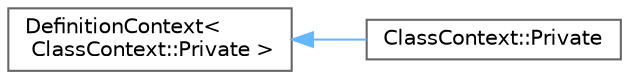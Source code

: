 digraph "Graphical Class Hierarchy"
{
 // INTERACTIVE_SVG=YES
 // LATEX_PDF_SIZE
  bgcolor="transparent";
  edge [fontname=Helvetica,fontsize=10,labelfontname=Helvetica,labelfontsize=10];
  node [fontname=Helvetica,fontsize=10,shape=box,height=0.2,width=0.4];
  rankdir="LR";
  Node0 [id="Node000000",label="DefinitionContext\<\l ClassContext::Private \>",height=0.2,width=0.4,color="grey40", fillcolor="white", style="filled",URL="$d6/d49/class_definition_context.html",tooltip=" "];
  Node0 -> Node1 [id="edge66_Node000000_Node000001",dir="back",color="steelblue1",style="solid"];
  Node1 [id="Node000001",label="ClassContext::Private",height=0.2,width=0.4,color="grey40", fillcolor="white", style="filled",URL="$d5/d54/class_class_context_1_1_private.html",tooltip=" "];
}
